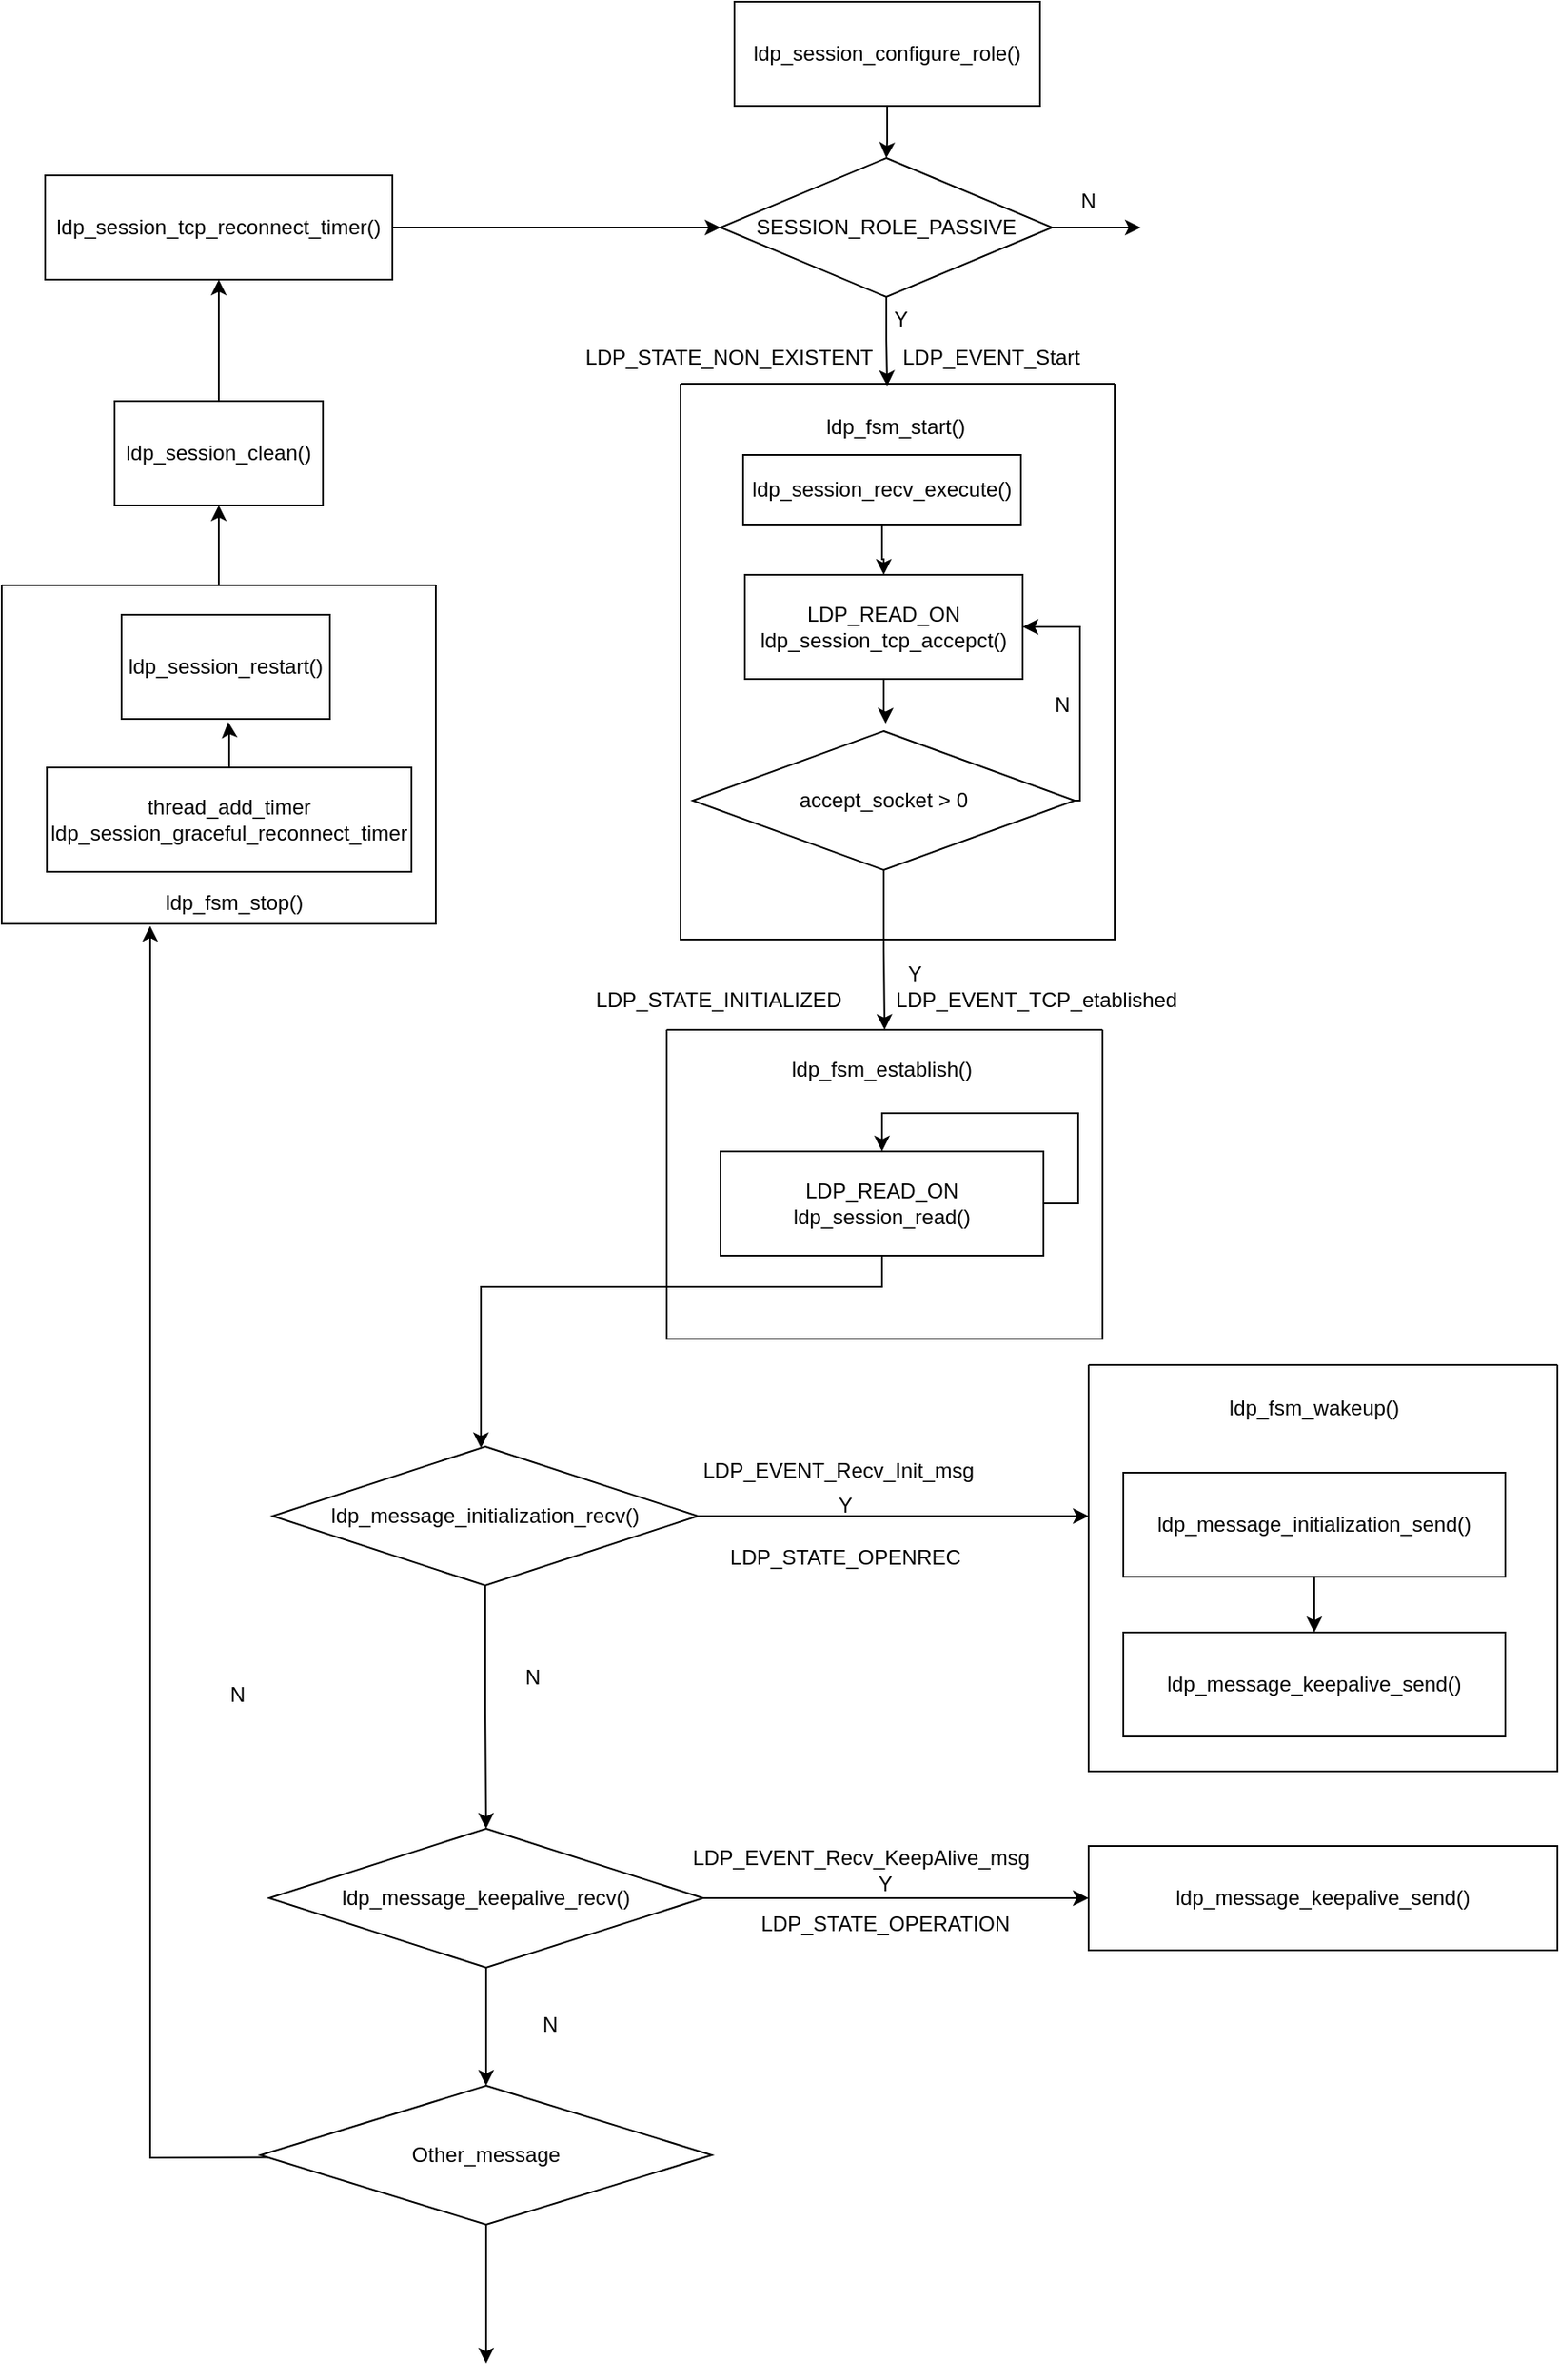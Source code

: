 <mxfile version="22.1.21" type="github">
  <diagram name="Trang-1" id="k44cYMaGA_8R2l6oCaCp">
    <mxGraphModel dx="2876" dy="1129" grid="1" gridSize="10" guides="1" tooltips="1" connect="1" arrows="1" fold="1" page="1" pageScale="1" pageWidth="827" pageHeight="1169" math="0" shadow="0">
      <root>
        <mxCell id="0" />
        <mxCell id="1" parent="0" />
        <mxCell id="x1Z77d_d3_XVtIejVCqu-2" style="edgeStyle=orthogonalEdgeStyle;rounded=0;orthogonalLoop=1;jettySize=auto;html=1;exitX=0.5;exitY=1;exitDx=0;exitDy=0;" edge="1" parent="1" source="x1Z77d_d3_XVtIejVCqu-1" target="x1Z77d_d3_XVtIejVCqu-3">
          <mxGeometry relative="1" as="geometry">
            <mxPoint x="414" y="130" as="targetPoint" />
          </mxGeometry>
        </mxCell>
        <mxCell id="x1Z77d_d3_XVtIejVCqu-1" value="ldp_session_configure_role()" style="rounded=0;whiteSpace=wrap;html=1;" vertex="1" parent="1">
          <mxGeometry x="326" y="40" width="176" height="60" as="geometry" />
        </mxCell>
        <mxCell id="x1Z77d_d3_XVtIejVCqu-4" style="edgeStyle=orthogonalEdgeStyle;rounded=0;orthogonalLoop=1;jettySize=auto;html=1;" edge="1" parent="1" source="x1Z77d_d3_XVtIejVCqu-3">
          <mxGeometry relative="1" as="geometry">
            <mxPoint x="560" y="170" as="targetPoint" />
          </mxGeometry>
        </mxCell>
        <mxCell id="x1Z77d_d3_XVtIejVCqu-3" value="SESSION_ROLE_PASSIVE" style="rhombus;whiteSpace=wrap;html=1;" vertex="1" parent="1">
          <mxGeometry x="318" y="130" width="191" height="80" as="geometry" />
        </mxCell>
        <mxCell id="x1Z77d_d3_XVtIejVCqu-6" value="N" style="text;html=1;strokeColor=none;fillColor=none;align=center;verticalAlign=middle;whiteSpace=wrap;rounded=0;" vertex="1" parent="1">
          <mxGeometry x="500" y="140" width="60" height="30" as="geometry" />
        </mxCell>
        <mxCell id="x1Z77d_d3_XVtIejVCqu-7" value="Y" style="text;html=1;strokeColor=none;fillColor=none;align=center;verticalAlign=middle;whiteSpace=wrap;rounded=0;" vertex="1" parent="1">
          <mxGeometry x="392" y="208" width="60" height="30" as="geometry" />
        </mxCell>
        <mxCell id="x1Z77d_d3_XVtIejVCqu-10" value="" style="swimlane;startSize=0;" vertex="1" parent="1">
          <mxGeometry x="295" y="260" width="250" height="320" as="geometry" />
        </mxCell>
        <mxCell id="x1Z77d_d3_XVtIejVCqu-17" value="" style="edgeStyle=orthogonalEdgeStyle;rounded=0;orthogonalLoop=1;jettySize=auto;html=1;" edge="1" parent="x1Z77d_d3_XVtIejVCqu-10" source="x1Z77d_d3_XVtIejVCqu-15" target="x1Z77d_d3_XVtIejVCqu-16">
          <mxGeometry relative="1" as="geometry" />
        </mxCell>
        <mxCell id="x1Z77d_d3_XVtIejVCqu-15" value="ldp_session_recv_execute()" style="rounded=0;whiteSpace=wrap;html=1;" vertex="1" parent="x1Z77d_d3_XVtIejVCqu-10">
          <mxGeometry x="36" y="41" width="160" height="40" as="geometry" />
        </mxCell>
        <mxCell id="x1Z77d_d3_XVtIejVCqu-16" value="LDP_READ_ON&lt;br&gt;ldp_session_tcp_accepct()" style="whiteSpace=wrap;html=1;rounded=0;" vertex="1" parent="x1Z77d_d3_XVtIejVCqu-10">
          <mxGeometry x="37" y="110" width="160" height="60" as="geometry" />
        </mxCell>
        <mxCell id="x1Z77d_d3_XVtIejVCqu-24" style="edgeStyle=orthogonalEdgeStyle;rounded=0;orthogonalLoop=1;jettySize=auto;html=1;entryX=1;entryY=0.5;entryDx=0;entryDy=0;" edge="1" parent="x1Z77d_d3_XVtIejVCqu-10" source="x1Z77d_d3_XVtIejVCqu-19" target="x1Z77d_d3_XVtIejVCqu-16">
          <mxGeometry relative="1" as="geometry">
            <Array as="points">
              <mxPoint x="230" y="240" />
              <mxPoint x="230" y="140" />
            </Array>
          </mxGeometry>
        </mxCell>
        <mxCell id="x1Z77d_d3_XVtIejVCqu-19" value="accept_socket &amp;gt; 0" style="rhombus;whiteSpace=wrap;html=1;" vertex="1" parent="x1Z77d_d3_XVtIejVCqu-10">
          <mxGeometry x="7" y="200" width="220" height="80" as="geometry" />
        </mxCell>
        <mxCell id="x1Z77d_d3_XVtIejVCqu-23" style="edgeStyle=orthogonalEdgeStyle;rounded=0;orthogonalLoop=1;jettySize=auto;html=1;entryX=0.505;entryY=-0.054;entryDx=0;entryDy=0;entryPerimeter=0;" edge="1" parent="x1Z77d_d3_XVtIejVCqu-10" source="x1Z77d_d3_XVtIejVCqu-16" target="x1Z77d_d3_XVtIejVCqu-19">
          <mxGeometry relative="1" as="geometry" />
        </mxCell>
        <mxCell id="x1Z77d_d3_XVtIejVCqu-25" value="N" style="text;html=1;strokeColor=none;fillColor=none;align=center;verticalAlign=middle;whiteSpace=wrap;rounded=0;" vertex="1" parent="x1Z77d_d3_XVtIejVCqu-10">
          <mxGeometry x="190" y="170" width="60" height="30" as="geometry" />
        </mxCell>
        <mxCell id="x1Z77d_d3_XVtIejVCqu-11" style="edgeStyle=orthogonalEdgeStyle;rounded=0;orthogonalLoop=1;jettySize=auto;html=1;entryX=0.476;entryY=0.004;entryDx=0;entryDy=0;entryPerimeter=0;" edge="1" parent="1" source="x1Z77d_d3_XVtIejVCqu-3" target="x1Z77d_d3_XVtIejVCqu-10">
          <mxGeometry relative="1" as="geometry" />
        </mxCell>
        <mxCell id="x1Z77d_d3_XVtIejVCqu-13" value="LDP_EVENT_Start" style="text;html=1;strokeColor=none;fillColor=none;align=center;verticalAlign=middle;whiteSpace=wrap;rounded=0;" vertex="1" parent="1">
          <mxGeometry x="444" y="230" width="60" height="30" as="geometry" />
        </mxCell>
        <mxCell id="x1Z77d_d3_XVtIejVCqu-14" value="LDP_STATE_NON_EXISTENT" style="text;html=1;strokeColor=none;fillColor=none;align=center;verticalAlign=middle;whiteSpace=wrap;rounded=0;" vertex="1" parent="1">
          <mxGeometry x="293" y="230" width="60" height="30" as="geometry" />
        </mxCell>
        <mxCell id="x1Z77d_d3_XVtIejVCqu-12" value="ldp_fsm_start()" style="text;html=1;strokeColor=none;fillColor=none;align=center;verticalAlign=middle;whiteSpace=wrap;rounded=0;" vertex="1" parent="1">
          <mxGeometry x="389" y="270" width="60" height="30" as="geometry" />
        </mxCell>
        <mxCell id="x1Z77d_d3_XVtIejVCqu-27" value="Y" style="text;html=1;strokeColor=none;fillColor=none;align=center;verticalAlign=middle;whiteSpace=wrap;rounded=0;" vertex="1" parent="1">
          <mxGeometry x="400" y="585" width="60" height="30" as="geometry" />
        </mxCell>
        <mxCell id="x1Z77d_d3_XVtIejVCqu-28" value="" style="swimlane;startSize=0;" vertex="1" parent="1">
          <mxGeometry x="287" y="632" width="251" height="178" as="geometry" />
        </mxCell>
        <mxCell id="x1Z77d_d3_XVtIejVCqu-29" value="ldp_fsm_establish()" style="text;html=1;strokeColor=none;fillColor=none;align=center;verticalAlign=middle;whiteSpace=wrap;rounded=0;" vertex="1" parent="x1Z77d_d3_XVtIejVCqu-28">
          <mxGeometry x="94" y="8" width="60" height="30" as="geometry" />
        </mxCell>
        <mxCell id="x1Z77d_d3_XVtIejVCqu-32" value="LDP_READ_ON&lt;br&gt;ldp_session_read()" style="rounded=0;whiteSpace=wrap;html=1;" vertex="1" parent="x1Z77d_d3_XVtIejVCqu-28">
          <mxGeometry x="31" y="70" width="186" height="60" as="geometry" />
        </mxCell>
        <mxCell id="x1Z77d_d3_XVtIejVCqu-36" style="edgeStyle=orthogonalEdgeStyle;rounded=0;orthogonalLoop=1;jettySize=auto;html=1;exitX=1;exitY=0.5;exitDx=0;exitDy=0;entryX=0.5;entryY=0;entryDx=0;entryDy=0;" edge="1" parent="x1Z77d_d3_XVtIejVCqu-28" source="x1Z77d_d3_XVtIejVCqu-32" target="x1Z77d_d3_XVtIejVCqu-32">
          <mxGeometry relative="1" as="geometry">
            <Array as="points">
              <mxPoint x="237" y="100" />
              <mxPoint x="237" y="48" />
              <mxPoint x="124" y="48" />
            </Array>
          </mxGeometry>
        </mxCell>
        <mxCell id="x1Z77d_d3_XVtIejVCqu-26" style="edgeStyle=orthogonalEdgeStyle;rounded=0;orthogonalLoop=1;jettySize=auto;html=1;exitX=0.5;exitY=1;exitDx=0;exitDy=0;entryX=0.5;entryY=0;entryDx=0;entryDy=0;" edge="1" parent="1" source="x1Z77d_d3_XVtIejVCqu-19" target="x1Z77d_d3_XVtIejVCqu-28">
          <mxGeometry relative="1" as="geometry">
            <mxPoint x="411" y="630" as="targetPoint" />
          </mxGeometry>
        </mxCell>
        <mxCell id="x1Z77d_d3_XVtIejVCqu-30" value="LDP_EVENT_TCP_etablished" style="text;html=1;strokeColor=none;fillColor=none;align=center;verticalAlign=middle;whiteSpace=wrap;rounded=0;" vertex="1" parent="1">
          <mxGeometry x="470" y="600" width="60" height="30" as="geometry" />
        </mxCell>
        <mxCell id="x1Z77d_d3_XVtIejVCqu-31" value="LDP_STATE_INITIALIZED" style="text;html=1;strokeColor=none;fillColor=none;align=center;verticalAlign=middle;whiteSpace=wrap;rounded=0;" vertex="1" parent="1">
          <mxGeometry x="287" y="600" width="60" height="30" as="geometry" />
        </mxCell>
        <mxCell id="x1Z77d_d3_XVtIejVCqu-48" value="" style="edgeStyle=orthogonalEdgeStyle;rounded=0;orthogonalLoop=1;jettySize=auto;html=1;" edge="1" parent="1" source="x1Z77d_d3_XVtIejVCqu-34" target="x1Z77d_d3_XVtIejVCqu-47">
          <mxGeometry relative="1" as="geometry" />
        </mxCell>
        <mxCell id="x1Z77d_d3_XVtIejVCqu-34" value="ldp_message_initialization_recv()" style="rhombus;whiteSpace=wrap;html=1;rounded=0;" vertex="1" parent="1">
          <mxGeometry x="60" y="872" width="245" height="80" as="geometry" />
        </mxCell>
        <mxCell id="x1Z77d_d3_XVtIejVCqu-35" value="" style="edgeStyle=orthogonalEdgeStyle;rounded=0;orthogonalLoop=1;jettySize=auto;html=1;" edge="1" parent="1" source="x1Z77d_d3_XVtIejVCqu-32" target="x1Z77d_d3_XVtIejVCqu-34">
          <mxGeometry relative="1" as="geometry">
            <Array as="points">
              <mxPoint x="411" y="780" />
              <mxPoint x="180" y="780" />
            </Array>
          </mxGeometry>
        </mxCell>
        <mxCell id="x1Z77d_d3_XVtIejVCqu-37" value="" style="swimlane;startSize=0;" vertex="1" parent="1">
          <mxGeometry x="530" y="825" width="270" height="234" as="geometry" />
        </mxCell>
        <mxCell id="x1Z77d_d3_XVtIejVCqu-42" value="ldp_fsm_wakeup()" style="text;html=1;strokeColor=none;fillColor=none;align=center;verticalAlign=middle;whiteSpace=wrap;rounded=0;" vertex="1" parent="x1Z77d_d3_XVtIejVCqu-37">
          <mxGeometry x="100" y="10" width="60" height="30" as="geometry" />
        </mxCell>
        <mxCell id="x1Z77d_d3_XVtIejVCqu-46" value="" style="edgeStyle=orthogonalEdgeStyle;rounded=0;orthogonalLoop=1;jettySize=auto;html=1;" edge="1" parent="x1Z77d_d3_XVtIejVCqu-37" source="x1Z77d_d3_XVtIejVCqu-43" target="x1Z77d_d3_XVtIejVCqu-45">
          <mxGeometry relative="1" as="geometry" />
        </mxCell>
        <mxCell id="x1Z77d_d3_XVtIejVCqu-43" value="ldp_message_initialization_send()" style="rounded=0;whiteSpace=wrap;html=1;" vertex="1" parent="x1Z77d_d3_XVtIejVCqu-37">
          <mxGeometry x="20" y="62" width="220" height="60" as="geometry" />
        </mxCell>
        <mxCell id="x1Z77d_d3_XVtIejVCqu-45" value="ldp_message_keepalive_send()" style="whiteSpace=wrap;html=1;rounded=0;" vertex="1" parent="x1Z77d_d3_XVtIejVCqu-37">
          <mxGeometry x="20" y="154" width="220" height="60" as="geometry" />
        </mxCell>
        <mxCell id="x1Z77d_d3_XVtIejVCqu-38" style="edgeStyle=orthogonalEdgeStyle;rounded=0;orthogonalLoop=1;jettySize=auto;html=1;entryX=0;entryY=0.372;entryDx=0;entryDy=0;entryPerimeter=0;" edge="1" parent="1" source="x1Z77d_d3_XVtIejVCqu-34" target="x1Z77d_d3_XVtIejVCqu-37">
          <mxGeometry relative="1" as="geometry" />
        </mxCell>
        <mxCell id="x1Z77d_d3_XVtIejVCqu-39" value="Y" style="text;html=1;strokeColor=none;fillColor=none;align=center;verticalAlign=middle;whiteSpace=wrap;rounded=0;" vertex="1" parent="1">
          <mxGeometry x="360" y="891" width="60" height="30" as="geometry" />
        </mxCell>
        <mxCell id="x1Z77d_d3_XVtIejVCqu-40" value="LDP_EVENT_Recv_Init_msg" style="text;html=1;strokeColor=none;fillColor=none;align=center;verticalAlign=middle;whiteSpace=wrap;rounded=0;" vertex="1" parent="1">
          <mxGeometry x="356" y="871" width="60" height="30" as="geometry" />
        </mxCell>
        <mxCell id="x1Z77d_d3_XVtIejVCqu-41" value="LDP_STATE_OPENREC" style="text;html=1;strokeColor=none;fillColor=none;align=center;verticalAlign=middle;whiteSpace=wrap;rounded=0;" vertex="1" parent="1">
          <mxGeometry x="360" y="921" width="60" height="30" as="geometry" />
        </mxCell>
        <mxCell id="x1Z77d_d3_XVtIejVCqu-51" style="edgeStyle=orthogonalEdgeStyle;rounded=0;orthogonalLoop=1;jettySize=auto;html=1;entryX=0;entryY=0.5;entryDx=0;entryDy=0;" edge="1" parent="1" source="x1Z77d_d3_XVtIejVCqu-47" target="x1Z77d_d3_XVtIejVCqu-50">
          <mxGeometry relative="1" as="geometry" />
        </mxCell>
        <mxCell id="x1Z77d_d3_XVtIejVCqu-56" style="edgeStyle=orthogonalEdgeStyle;rounded=0;orthogonalLoop=1;jettySize=auto;html=1;" edge="1" parent="1" source="x1Z77d_d3_XVtIejVCqu-47" target="x1Z77d_d3_XVtIejVCqu-57">
          <mxGeometry relative="1" as="geometry">
            <mxPoint x="183" y="1280" as="targetPoint" />
          </mxGeometry>
        </mxCell>
        <mxCell id="x1Z77d_d3_XVtIejVCqu-47" value="ldp_message_keepalive_recv()" style="rhombus;whiteSpace=wrap;html=1;rounded=0;" vertex="1" parent="1">
          <mxGeometry x="58" y="1092" width="250" height="80" as="geometry" />
        </mxCell>
        <mxCell id="x1Z77d_d3_XVtIejVCqu-50" value="ldp_message_keepalive_send()" style="rounded=0;whiteSpace=wrap;html=1;" vertex="1" parent="1">
          <mxGeometry x="530" y="1102" width="270" height="60" as="geometry" />
        </mxCell>
        <mxCell id="x1Z77d_d3_XVtIejVCqu-52" value="Y" style="text;html=1;strokeColor=none;fillColor=none;align=center;verticalAlign=middle;whiteSpace=wrap;rounded=0;" vertex="1" parent="1">
          <mxGeometry x="382.5" y="1109" width="60" height="30" as="geometry" />
        </mxCell>
        <mxCell id="x1Z77d_d3_XVtIejVCqu-53" value="LDP_EVENT_Recv_KeepAlive_msg" style="text;html=1;strokeColor=none;fillColor=none;align=center;verticalAlign=middle;whiteSpace=wrap;rounded=0;" vertex="1" parent="1">
          <mxGeometry x="369" y="1094" width="60" height="30" as="geometry" />
        </mxCell>
        <mxCell id="x1Z77d_d3_XVtIejVCqu-54" value="LDP_STATE_OPERATION" style="text;html=1;strokeColor=none;fillColor=none;align=center;verticalAlign=middle;whiteSpace=wrap;rounded=0;" vertex="1" parent="1">
          <mxGeometry x="382.5" y="1132" width="60" height="30" as="geometry" />
        </mxCell>
        <mxCell id="x1Z77d_d3_XVtIejVCqu-62" style="edgeStyle=orthogonalEdgeStyle;rounded=0;orthogonalLoop=1;jettySize=auto;html=1;" edge="1" parent="1" source="x1Z77d_d3_XVtIejVCqu-57">
          <mxGeometry relative="1" as="geometry">
            <mxPoint x="183" y="1400" as="targetPoint" />
          </mxGeometry>
        </mxCell>
        <mxCell id="x1Z77d_d3_XVtIejVCqu-68" style="edgeStyle=orthogonalEdgeStyle;rounded=0;orthogonalLoop=1;jettySize=auto;html=1;entryX=0.342;entryY=1.006;entryDx=0;entryDy=0;entryPerimeter=0;" edge="1" parent="1" target="x1Z77d_d3_XVtIejVCqu-64">
          <mxGeometry relative="1" as="geometry">
            <mxPoint x="159.997" y="1281.013" as="sourcePoint" />
            <mxPoint x="0.04" y="615" as="targetPoint" />
          </mxGeometry>
        </mxCell>
        <mxCell id="x1Z77d_d3_XVtIejVCqu-57" value="Other_message" style="rhombus;whiteSpace=wrap;html=1;" vertex="1" parent="1">
          <mxGeometry x="53" y="1240" width="260" height="80" as="geometry" />
        </mxCell>
        <mxCell id="x1Z77d_d3_XVtIejVCqu-59" value="N" style="text;html=1;strokeColor=none;fillColor=none;align=center;verticalAlign=middle;whiteSpace=wrap;rounded=0;" vertex="1" parent="1">
          <mxGeometry x="180" y="990" width="60" height="30" as="geometry" />
        </mxCell>
        <mxCell id="x1Z77d_d3_XVtIejVCqu-60" value="N" style="text;html=1;strokeColor=none;fillColor=none;align=center;verticalAlign=middle;whiteSpace=wrap;rounded=0;" vertex="1" parent="1">
          <mxGeometry x="190" y="1190" width="60" height="30" as="geometry" />
        </mxCell>
        <mxCell id="x1Z77d_d3_XVtIejVCqu-63" value="N" style="text;html=1;strokeColor=none;fillColor=none;align=center;verticalAlign=middle;whiteSpace=wrap;rounded=0;" vertex="1" parent="1">
          <mxGeometry x="10" y="1000" width="60" height="30" as="geometry" />
        </mxCell>
        <mxCell id="x1Z77d_d3_XVtIejVCqu-78" value="" style="edgeStyle=orthogonalEdgeStyle;rounded=0;orthogonalLoop=1;jettySize=auto;html=1;" edge="1" parent="1" source="x1Z77d_d3_XVtIejVCqu-64">
          <mxGeometry relative="1" as="geometry">
            <mxPoint x="29" y="330" as="targetPoint" />
          </mxGeometry>
        </mxCell>
        <mxCell id="x1Z77d_d3_XVtIejVCqu-64" value="" style="swimlane;startSize=0;" vertex="1" parent="1">
          <mxGeometry x="-96" y="376" width="250" height="195" as="geometry" />
        </mxCell>
        <mxCell id="x1Z77d_d3_XVtIejVCqu-66" value="ldp_fsm_stop()" style="text;html=1;strokeColor=none;fillColor=none;align=center;verticalAlign=middle;whiteSpace=wrap;rounded=0;" vertex="1" parent="x1Z77d_d3_XVtIejVCqu-64">
          <mxGeometry x="104" y="168" width="60" height="30" as="geometry" />
        </mxCell>
        <mxCell id="x1Z77d_d3_XVtIejVCqu-67" value="thread_add_timer&lt;br&gt;ldp_session_graceful_reconnect_timer" style="rounded=0;whiteSpace=wrap;html=1;" vertex="1" parent="x1Z77d_d3_XVtIejVCqu-64">
          <mxGeometry x="26" y="105" width="210" height="60" as="geometry" />
        </mxCell>
        <mxCell id="x1Z77d_d3_XVtIejVCqu-69" value="ldp_session_restart()" style="rounded=0;whiteSpace=wrap;html=1;" vertex="1" parent="x1Z77d_d3_XVtIejVCqu-64">
          <mxGeometry x="69" y="17" width="120" height="60" as="geometry" />
        </mxCell>
        <mxCell id="x1Z77d_d3_XVtIejVCqu-76" style="edgeStyle=orthogonalEdgeStyle;rounded=0;orthogonalLoop=1;jettySize=auto;html=1;entryX=0.512;entryY=1.03;entryDx=0;entryDy=0;entryPerimeter=0;" edge="1" parent="x1Z77d_d3_XVtIejVCqu-64" source="x1Z77d_d3_XVtIejVCqu-67" target="x1Z77d_d3_XVtIejVCqu-69">
          <mxGeometry relative="1" as="geometry" />
        </mxCell>
        <mxCell id="x1Z77d_d3_XVtIejVCqu-81" value="" style="edgeStyle=orthogonalEdgeStyle;rounded=0;orthogonalLoop=1;jettySize=auto;html=1;" edge="1" parent="1" source="x1Z77d_d3_XVtIejVCqu-79" target="x1Z77d_d3_XVtIejVCqu-80">
          <mxGeometry relative="1" as="geometry" />
        </mxCell>
        <mxCell id="x1Z77d_d3_XVtIejVCqu-79" value="ldp_session_clean()" style="rounded=0;whiteSpace=wrap;html=1;" vertex="1" parent="1">
          <mxGeometry x="-31" y="270" width="120" height="60" as="geometry" />
        </mxCell>
        <mxCell id="x1Z77d_d3_XVtIejVCqu-82" style="edgeStyle=orthogonalEdgeStyle;rounded=0;orthogonalLoop=1;jettySize=auto;html=1;entryX=0;entryY=0.5;entryDx=0;entryDy=0;" edge="1" parent="1" source="x1Z77d_d3_XVtIejVCqu-80" target="x1Z77d_d3_XVtIejVCqu-3">
          <mxGeometry relative="1" as="geometry" />
        </mxCell>
        <mxCell id="x1Z77d_d3_XVtIejVCqu-80" value="ldp_session_tcp_reconnect_timer()" style="whiteSpace=wrap;html=1;rounded=0;" vertex="1" parent="1">
          <mxGeometry x="-71" y="140" width="200" height="60" as="geometry" />
        </mxCell>
      </root>
    </mxGraphModel>
  </diagram>
</mxfile>
